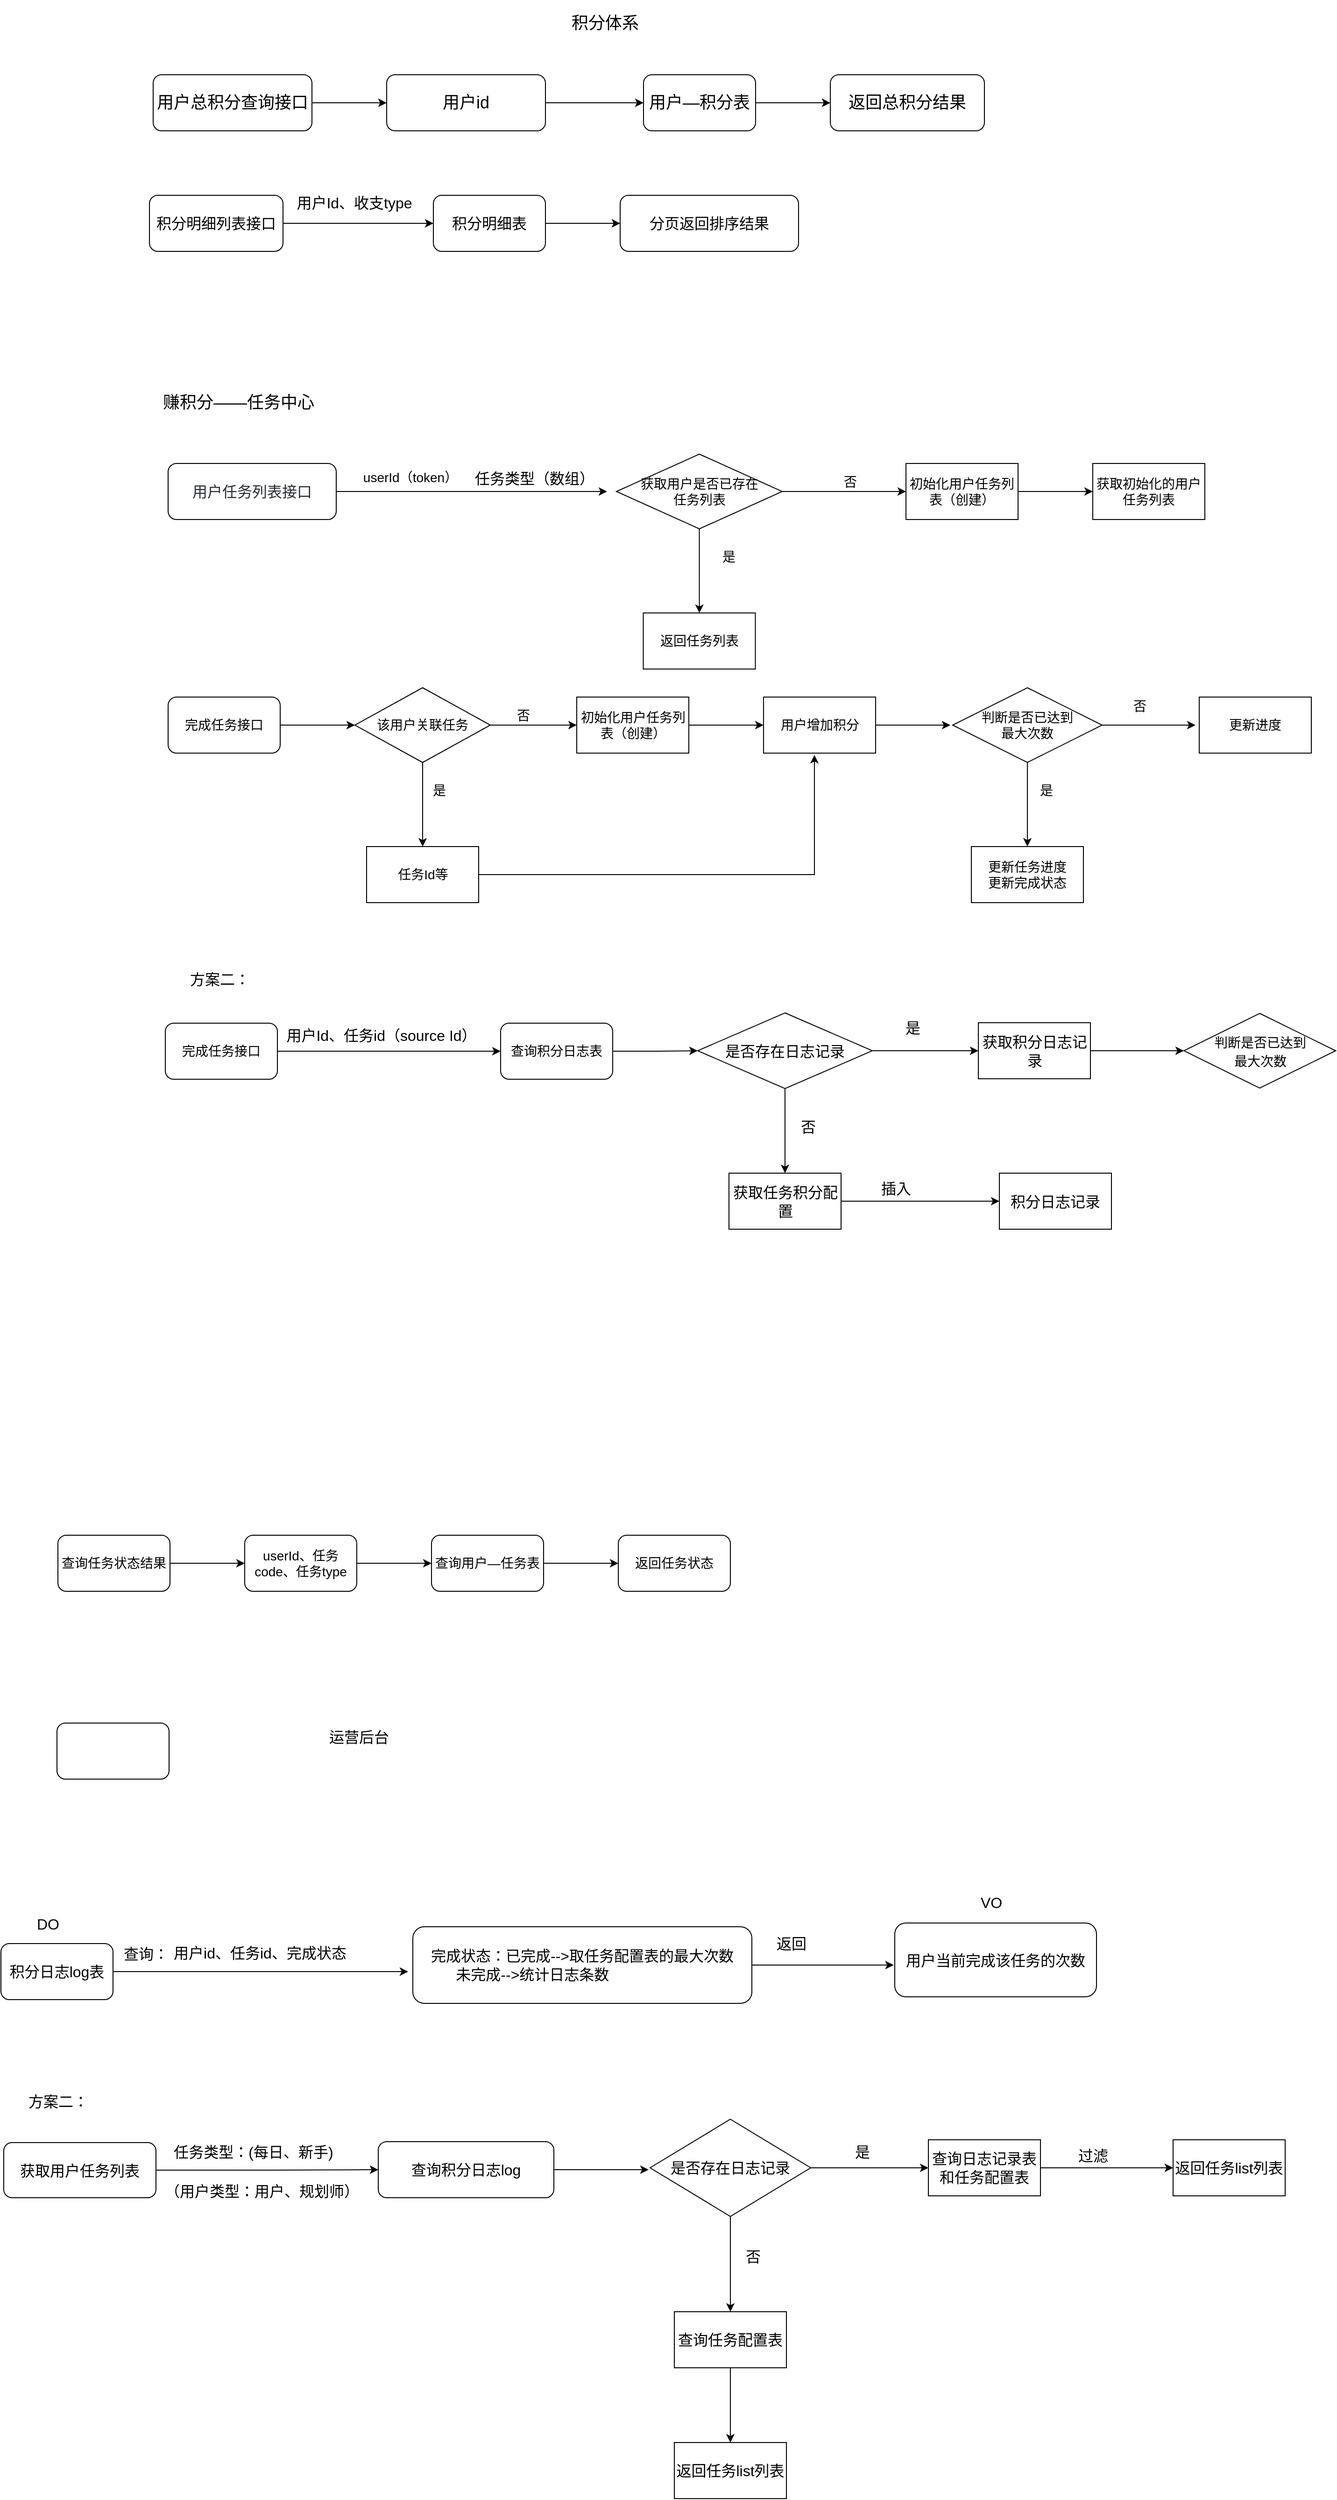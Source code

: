 <mxfile version="20.4.1" type="github">
  <diagram id="CpEp9zq7Seui4pqeS5PY" name="第 1 页">
    <mxGraphModel dx="2275" dy="1293" grid="0" gridSize="10" guides="1" tooltips="1" connect="1" arrows="1" fold="1" page="0" pageScale="1" pageWidth="827" pageHeight="1169" math="0" shadow="0">
      <root>
        <mxCell id="0" />
        <mxCell id="1" parent="0" />
        <mxCell id="KRKUq6-_kkCT4HEE8_le-4" value="&lt;font style=&quot;font-size: 18px;&quot;&gt;赚积分——任务中心&lt;/font&gt;" style="text;html=1;align=center;verticalAlign=middle;resizable=0;points=[];autosize=1;strokeColor=none;fillColor=none;fontSize=14;" parent="1" vertex="1">
          <mxGeometry x="76" y="341" width="190" height="40" as="geometry" />
        </mxCell>
        <mxCell id="KRKUq6-_kkCT4HEE8_le-7" value="" style="edgeStyle=orthogonalEdgeStyle;rounded=0;orthogonalLoop=1;jettySize=auto;html=1;fontSize=14;" parent="1" source="KRKUq6-_kkCT4HEE8_le-5" edge="1">
          <mxGeometry relative="1" as="geometry">
            <mxPoint x="566" y="456" as="targetPoint" />
          </mxGeometry>
        </mxCell>
        <mxCell id="KRKUq6-_kkCT4HEE8_le-5" value="&lt;span style=&quot;caret-color: rgb(40, 44, 52); color: rgb(40, 44, 52); font-family: -apple-system, BlinkMacSystemFont, &amp;quot;Helvetica Neue&amp;quot;, Helvetica, &amp;quot;PingFang SC&amp;quot;, &amp;quot;Microsoft YaHei&amp;quot;, sans-serif; font-size: 16px; orphans: 4; text-align: justify; word-spacing: 0.8px; text-size-adjust: auto; background-color: rgb(254, 254, 254);&quot;&gt;用户任务列表接口&lt;/span&gt;" style="rounded=1;whiteSpace=wrap;html=1;fontSize=14;" parent="1" vertex="1">
          <mxGeometry x="96" y="426" width="180" height="60" as="geometry" />
        </mxCell>
        <mxCell id="KRKUq6-_kkCT4HEE8_le-8" value="userId（token）" style="text;html=1;align=center;verticalAlign=middle;resizable=0;points=[];autosize=1;strokeColor=none;fillColor=none;fontSize=14;" parent="1" vertex="1">
          <mxGeometry x="295" y="426" width="120" height="30" as="geometry" />
        </mxCell>
        <mxCell id="KRKUq6-_kkCT4HEE8_le-16" value="" style="edgeStyle=orthogonalEdgeStyle;rounded=0;orthogonalLoop=1;jettySize=auto;html=1;fontSize=14;" parent="1" source="KRKUq6-_kkCT4HEE8_le-11" target="KRKUq6-_kkCT4HEE8_le-15" edge="1">
          <mxGeometry relative="1" as="geometry" />
        </mxCell>
        <mxCell id="KRKUq6-_kkCT4HEE8_le-19" value="" style="edgeStyle=orthogonalEdgeStyle;rounded=0;orthogonalLoop=1;jettySize=auto;html=1;fontSize=14;" parent="1" source="KRKUq6-_kkCT4HEE8_le-11" target="KRKUq6-_kkCT4HEE8_le-18" edge="1">
          <mxGeometry relative="1" as="geometry" />
        </mxCell>
        <mxCell id="KRKUq6-_kkCT4HEE8_le-11" value="获取用户是否已存在&lt;br&gt;任务列表" style="rhombus;whiteSpace=wrap;html=1;fontSize=14;" parent="1" vertex="1">
          <mxGeometry x="576" y="416" width="177.5" height="80" as="geometry" />
        </mxCell>
        <mxCell id="KRKUq6-_kkCT4HEE8_le-15" value="返回任务列表" style="whiteSpace=wrap;html=1;fontSize=14;" parent="1" vertex="1">
          <mxGeometry x="604.75" y="586" width="120" height="60" as="geometry" />
        </mxCell>
        <mxCell id="KRKUq6-_kkCT4HEE8_le-17" value="是" style="text;html=1;align=center;verticalAlign=middle;resizable=0;points=[];autosize=1;strokeColor=none;fillColor=none;fontSize=14;" parent="1" vertex="1">
          <mxGeometry x="676" y="511" width="40" height="30" as="geometry" />
        </mxCell>
        <mxCell id="KRKUq6-_kkCT4HEE8_le-22" value="" style="edgeStyle=orthogonalEdgeStyle;rounded=0;orthogonalLoop=1;jettySize=auto;html=1;fontSize=14;" parent="1" source="KRKUq6-_kkCT4HEE8_le-18" target="KRKUq6-_kkCT4HEE8_le-21" edge="1">
          <mxGeometry relative="1" as="geometry" />
        </mxCell>
        <mxCell id="KRKUq6-_kkCT4HEE8_le-18" value="初始化用户任务列表（创建）" style="whiteSpace=wrap;html=1;fontSize=14;" parent="1" vertex="1">
          <mxGeometry x="886" y="426" width="120" height="60" as="geometry" />
        </mxCell>
        <mxCell id="KRKUq6-_kkCT4HEE8_le-20" value="否" style="text;html=1;align=center;verticalAlign=middle;resizable=0;points=[];autosize=1;strokeColor=none;fillColor=none;fontSize=14;" parent="1" vertex="1">
          <mxGeometry x="806" y="431" width="40" height="30" as="geometry" />
        </mxCell>
        <mxCell id="KRKUq6-_kkCT4HEE8_le-21" value="获取初始化的用户任务列表" style="whiteSpace=wrap;html=1;fontSize=14;" parent="1" vertex="1">
          <mxGeometry x="1086" y="426" width="120" height="60" as="geometry" />
        </mxCell>
        <mxCell id="KRKUq6-_kkCT4HEE8_le-29" value="" style="edgeStyle=orthogonalEdgeStyle;rounded=0;orthogonalLoop=1;jettySize=auto;html=1;fontSize=14;" parent="1" source="KRKUq6-_kkCT4HEE8_le-27" edge="1">
          <mxGeometry relative="1" as="geometry">
            <mxPoint x="296" y="706" as="targetPoint" />
          </mxGeometry>
        </mxCell>
        <mxCell id="KRKUq6-_kkCT4HEE8_le-27" value="完成任务接口" style="rounded=1;whiteSpace=wrap;html=1;fontSize=14;" parent="1" vertex="1">
          <mxGeometry x="96" y="676" width="120" height="60" as="geometry" />
        </mxCell>
        <mxCell id="KRKUq6-_kkCT4HEE8_le-32" value="" style="edgeStyle=orthogonalEdgeStyle;rounded=0;orthogonalLoop=1;jettySize=auto;html=1;fontSize=14;" parent="1" source="KRKUq6-_kkCT4HEE8_le-30" target="KRKUq6-_kkCT4HEE8_le-31" edge="1">
          <mxGeometry relative="1" as="geometry" />
        </mxCell>
        <mxCell id="KRKUq6-_kkCT4HEE8_le-35" value="" style="edgeStyle=orthogonalEdgeStyle;rounded=0;orthogonalLoop=1;jettySize=auto;html=1;fontSize=14;" parent="1" source="KRKUq6-_kkCT4HEE8_le-30" target="KRKUq6-_kkCT4HEE8_le-34" edge="1">
          <mxGeometry relative="1" as="geometry" />
        </mxCell>
        <mxCell id="KRKUq6-_kkCT4HEE8_le-30" value="该用户关联任务" style="rhombus;whiteSpace=wrap;html=1;fontSize=14;" parent="1" vertex="1">
          <mxGeometry x="296" y="666" width="145" height="80" as="geometry" />
        </mxCell>
        <mxCell id="KRKUq6-_kkCT4HEE8_le-47" style="edgeStyle=orthogonalEdgeStyle;rounded=0;orthogonalLoop=1;jettySize=auto;html=1;entryX=0.454;entryY=1.033;entryDx=0;entryDy=0;entryPerimeter=0;fontSize=14;" parent="1" source="KRKUq6-_kkCT4HEE8_le-31" target="KRKUq6-_kkCT4HEE8_le-37" edge="1">
          <mxGeometry relative="1" as="geometry" />
        </mxCell>
        <mxCell id="KRKUq6-_kkCT4HEE8_le-31" value="任务Id等" style="whiteSpace=wrap;html=1;fontSize=14;" parent="1" vertex="1">
          <mxGeometry x="308.5" y="836" width="120" height="60" as="geometry" />
        </mxCell>
        <mxCell id="KRKUq6-_kkCT4HEE8_le-33" value="是" style="text;html=1;align=center;verticalAlign=middle;resizable=0;points=[];autosize=1;strokeColor=none;fillColor=none;fontSize=14;" parent="1" vertex="1">
          <mxGeometry x="366" y="761" width="40" height="30" as="geometry" />
        </mxCell>
        <mxCell id="KRKUq6-_kkCT4HEE8_le-38" value="" style="edgeStyle=orthogonalEdgeStyle;rounded=0;orthogonalLoop=1;jettySize=auto;html=1;fontSize=14;" parent="1" source="KRKUq6-_kkCT4HEE8_le-34" target="KRKUq6-_kkCT4HEE8_le-37" edge="1">
          <mxGeometry relative="1" as="geometry" />
        </mxCell>
        <mxCell id="KRKUq6-_kkCT4HEE8_le-34" value="初始化用户任务列表（创建）" style="whiteSpace=wrap;html=1;fontSize=14;" parent="1" vertex="1">
          <mxGeometry x="533.5" y="676" width="120" height="60" as="geometry" />
        </mxCell>
        <mxCell id="KRKUq6-_kkCT4HEE8_le-36" value="否" style="text;html=1;align=center;verticalAlign=middle;resizable=0;points=[];autosize=1;strokeColor=none;fillColor=none;fontSize=14;" parent="1" vertex="1">
          <mxGeometry x="456" y="681" width="40" height="30" as="geometry" />
        </mxCell>
        <mxCell id="KRKUq6-_kkCT4HEE8_le-40" value="" style="edgeStyle=orthogonalEdgeStyle;rounded=0;orthogonalLoop=1;jettySize=auto;html=1;fontSize=14;" parent="1" source="KRKUq6-_kkCT4HEE8_le-37" edge="1">
          <mxGeometry relative="1" as="geometry">
            <mxPoint x="933.5" y="706" as="targetPoint" />
          </mxGeometry>
        </mxCell>
        <mxCell id="KRKUq6-_kkCT4HEE8_le-37" value="用户增加积分&lt;br&gt;" style="whiteSpace=wrap;html=1;fontSize=14;" parent="1" vertex="1">
          <mxGeometry x="733.5" y="676" width="120" height="60" as="geometry" />
        </mxCell>
        <mxCell id="KRKUq6-_kkCT4HEE8_le-43" value="" style="edgeStyle=orthogonalEdgeStyle;rounded=0;orthogonalLoop=1;jettySize=auto;html=1;fontSize=14;" parent="1" source="KRKUq6-_kkCT4HEE8_le-41" target="KRKUq6-_kkCT4HEE8_le-42" edge="1">
          <mxGeometry relative="1" as="geometry" />
        </mxCell>
        <mxCell id="KRKUq6-_kkCT4HEE8_le-46" value="" style="edgeStyle=orthogonalEdgeStyle;rounded=0;orthogonalLoop=1;jettySize=auto;html=1;fontSize=14;" parent="1" source="KRKUq6-_kkCT4HEE8_le-41" edge="1">
          <mxGeometry relative="1" as="geometry">
            <mxPoint x="1196" y="706" as="targetPoint" />
          </mxGeometry>
        </mxCell>
        <mxCell id="KRKUq6-_kkCT4HEE8_le-41" value="判断是否已达到&lt;br&gt;最大次数" style="rhombus;whiteSpace=wrap;html=1;fontSize=14;" parent="1" vertex="1">
          <mxGeometry x="936" y="666" width="160" height="80" as="geometry" />
        </mxCell>
        <mxCell id="KRKUq6-_kkCT4HEE8_le-42" value="更新任务进度&lt;br&gt;更新完成状态" style="whiteSpace=wrap;html=1;fontSize=14;" parent="1" vertex="1">
          <mxGeometry x="956" y="836" width="120" height="60" as="geometry" />
        </mxCell>
        <mxCell id="KRKUq6-_kkCT4HEE8_le-44" value="是" style="text;html=1;align=center;verticalAlign=middle;resizable=0;points=[];autosize=1;strokeColor=none;fillColor=none;fontSize=14;" parent="1" vertex="1">
          <mxGeometry x="1016" y="761" width="40" height="30" as="geometry" />
        </mxCell>
        <mxCell id="KRKUq6-_kkCT4HEE8_le-45" value="更新进度" style="whiteSpace=wrap;html=1;fontSize=14;" parent="1" vertex="1">
          <mxGeometry x="1200" y="676" width="120" height="60" as="geometry" />
        </mxCell>
        <mxCell id="KRKUq6-_kkCT4HEE8_le-48" value="否" style="text;html=1;align=center;verticalAlign=middle;resizable=0;points=[];autosize=1;strokeColor=none;fillColor=none;fontSize=14;" parent="1" vertex="1">
          <mxGeometry x="1116" y="671" width="40" height="30" as="geometry" />
        </mxCell>
        <mxCell id="KRKUq6-_kkCT4HEE8_le-51" value="" style="edgeStyle=orthogonalEdgeStyle;rounded=0;orthogonalLoop=1;jettySize=auto;html=1;fontSize=14;" parent="1" source="KRKUq6-_kkCT4HEE8_le-49" target="KRKUq6-_kkCT4HEE8_le-50" edge="1">
          <mxGeometry relative="1" as="geometry" />
        </mxCell>
        <mxCell id="KRKUq6-_kkCT4HEE8_le-49" value="查询任务状态结果" style="rounded=1;whiteSpace=wrap;html=1;fontSize=14;" parent="1" vertex="1">
          <mxGeometry x="-22" y="1573" width="120" height="60" as="geometry" />
        </mxCell>
        <mxCell id="KRKUq6-_kkCT4HEE8_le-53" value="" style="edgeStyle=orthogonalEdgeStyle;rounded=0;orthogonalLoop=1;jettySize=auto;html=1;fontSize=14;" parent="1" source="KRKUq6-_kkCT4HEE8_le-50" target="KRKUq6-_kkCT4HEE8_le-52" edge="1">
          <mxGeometry relative="1" as="geometry" />
        </mxCell>
        <mxCell id="KRKUq6-_kkCT4HEE8_le-50" value="userId、任务code、任务type" style="whiteSpace=wrap;html=1;fontSize=14;rounded=1;" parent="1" vertex="1">
          <mxGeometry x="178" y="1573" width="120" height="60" as="geometry" />
        </mxCell>
        <mxCell id="KRKUq6-_kkCT4HEE8_le-55" value="" style="edgeStyle=orthogonalEdgeStyle;rounded=0;orthogonalLoop=1;jettySize=auto;html=1;fontSize=14;" parent="1" source="KRKUq6-_kkCT4HEE8_le-52" target="KRKUq6-_kkCT4HEE8_le-54" edge="1">
          <mxGeometry relative="1" as="geometry" />
        </mxCell>
        <mxCell id="KRKUq6-_kkCT4HEE8_le-52" value="查询用户—任务表" style="whiteSpace=wrap;html=1;fontSize=14;rounded=1;" parent="1" vertex="1">
          <mxGeometry x="378" y="1573" width="120" height="60" as="geometry" />
        </mxCell>
        <mxCell id="KRKUq6-_kkCT4HEE8_le-54" value="返回任务状态" style="whiteSpace=wrap;html=1;fontSize=14;rounded=1;" parent="1" vertex="1">
          <mxGeometry x="578" y="1573" width="120" height="60" as="geometry" />
        </mxCell>
        <mxCell id="KRKUq6-_kkCT4HEE8_le-59" value="" style="edgeStyle=orthogonalEdgeStyle;rounded=0;orthogonalLoop=1;jettySize=auto;html=1;fontSize=18;" parent="1" source="KRKUq6-_kkCT4HEE8_le-56" target="KRKUq6-_kkCT4HEE8_le-58" edge="1">
          <mxGeometry relative="1" as="geometry" />
        </mxCell>
        <mxCell id="KRKUq6-_kkCT4HEE8_le-56" value="用户总积分查询接口" style="rounded=1;whiteSpace=wrap;html=1;fontSize=18;" parent="1" vertex="1">
          <mxGeometry x="80" y="10" width="170" height="60" as="geometry" />
        </mxCell>
        <mxCell id="KRKUq6-_kkCT4HEE8_le-57" value="积分体系" style="text;html=1;strokeColor=none;fillColor=none;align=center;verticalAlign=middle;whiteSpace=wrap;rounded=0;fontSize=18;" parent="1" vertex="1">
          <mxGeometry x="458" y="-70" width="212" height="50" as="geometry" />
        </mxCell>
        <mxCell id="KRKUq6-_kkCT4HEE8_le-61" value="" style="edgeStyle=orthogonalEdgeStyle;rounded=0;orthogonalLoop=1;jettySize=auto;html=1;fontSize=18;" parent="1" source="KRKUq6-_kkCT4HEE8_le-58" target="KRKUq6-_kkCT4HEE8_le-60" edge="1">
          <mxGeometry relative="1" as="geometry" />
        </mxCell>
        <mxCell id="KRKUq6-_kkCT4HEE8_le-58" value="用户id" style="rounded=1;whiteSpace=wrap;html=1;fontSize=18;" parent="1" vertex="1">
          <mxGeometry x="330" y="10" width="170" height="60" as="geometry" />
        </mxCell>
        <mxCell id="KRKUq6-_kkCT4HEE8_le-63" value="" style="edgeStyle=orthogonalEdgeStyle;rounded=0;orthogonalLoop=1;jettySize=auto;html=1;fontSize=18;" parent="1" source="KRKUq6-_kkCT4HEE8_le-60" target="KRKUq6-_kkCT4HEE8_le-62" edge="1">
          <mxGeometry relative="1" as="geometry" />
        </mxCell>
        <mxCell id="KRKUq6-_kkCT4HEE8_le-60" value="用户—积分表" style="whiteSpace=wrap;html=1;fontSize=18;rounded=1;" parent="1" vertex="1">
          <mxGeometry x="605" y="10" width="120" height="60" as="geometry" />
        </mxCell>
        <mxCell id="KRKUq6-_kkCT4HEE8_le-62" value="返回总积分结果" style="whiteSpace=wrap;html=1;fontSize=18;rounded=1;" parent="1" vertex="1">
          <mxGeometry x="805" y="10" width="165" height="60" as="geometry" />
        </mxCell>
        <mxCell id="4cBtJ1Qznls-FBv1ZnqD-4" value="" style="edgeStyle=orthogonalEdgeStyle;rounded=0;orthogonalLoop=1;jettySize=auto;html=1;fontSize=16;" edge="1" parent="1" source="4cBtJ1Qznls-FBv1ZnqD-1" target="4cBtJ1Qznls-FBv1ZnqD-3">
          <mxGeometry relative="1" as="geometry" />
        </mxCell>
        <mxCell id="4cBtJ1Qznls-FBv1ZnqD-1" value="&lt;span style=&quot;font-size: 16px;&quot;&gt;积分明细列表接口&lt;/span&gt;" style="rounded=1;whiteSpace=wrap;html=1;" vertex="1" parent="1">
          <mxGeometry x="76" y="139" width="143" height="60" as="geometry" />
        </mxCell>
        <mxCell id="4cBtJ1Qznls-FBv1ZnqD-7" value="" style="edgeStyle=orthogonalEdgeStyle;rounded=0;orthogonalLoop=1;jettySize=auto;html=1;fontSize=16;" edge="1" parent="1" source="4cBtJ1Qznls-FBv1ZnqD-3" target="4cBtJ1Qznls-FBv1ZnqD-6">
          <mxGeometry relative="1" as="geometry" />
        </mxCell>
        <mxCell id="4cBtJ1Qznls-FBv1ZnqD-3" value="&lt;font style=&quot;font-size: 16px;&quot;&gt;积分明细表&lt;/font&gt;" style="whiteSpace=wrap;html=1;rounded=1;" vertex="1" parent="1">
          <mxGeometry x="380" y="139" width="120" height="60" as="geometry" />
        </mxCell>
        <mxCell id="4cBtJ1Qznls-FBv1ZnqD-5" value="用户Id、收支type" style="text;html=1;align=center;verticalAlign=middle;resizable=0;points=[];autosize=1;strokeColor=none;fillColor=none;fontSize=16;" vertex="1" parent="1">
          <mxGeometry x="224" y="131" width="142" height="31" as="geometry" />
        </mxCell>
        <mxCell id="4cBtJ1Qznls-FBv1ZnqD-6" value="&lt;font style=&quot;font-size: 16px;&quot;&gt;分页返回排序结果&lt;/font&gt;" style="whiteSpace=wrap;html=1;rounded=1;" vertex="1" parent="1">
          <mxGeometry x="580" y="139" width="191" height="60" as="geometry" />
        </mxCell>
        <mxCell id="4cBtJ1Qznls-FBv1ZnqD-10" value="任务类型（数组）" style="text;html=1;align=center;verticalAlign=middle;resizable=0;points=[];autosize=1;strokeColor=none;fillColor=none;fontSize=16;" vertex="1" parent="1">
          <mxGeometry x="415" y="426" width="146" height="31" as="geometry" />
        </mxCell>
        <mxCell id="4cBtJ1Qznls-FBv1ZnqD-11" value="运营后台&lt;br&gt;&lt;br&gt;" style="text;html=1;align=center;verticalAlign=middle;resizable=0;points=[];autosize=1;strokeColor=none;fillColor=none;fontSize=16;" vertex="1" parent="1">
          <mxGeometry x="259" y="1774" width="82" height="50" as="geometry" />
        </mxCell>
        <mxCell id="4cBtJ1Qznls-FBv1ZnqD-12" value="" style="rounded=1;whiteSpace=wrap;html=1;fontSize=16;" vertex="1" parent="1">
          <mxGeometry x="-23" y="1774" width="120" height="60" as="geometry" />
        </mxCell>
        <mxCell id="4cBtJ1Qznls-FBv1ZnqD-28" style="edgeStyle=orthogonalEdgeStyle;rounded=0;orthogonalLoop=1;jettySize=auto;html=1;fontSize=16;" edge="1" parent="1" source="4cBtJ1Qznls-FBv1ZnqD-14">
          <mxGeometry relative="1" as="geometry">
            <mxPoint x="872.824" y="2033.0" as="targetPoint" />
          </mxGeometry>
        </mxCell>
        <mxCell id="4cBtJ1Qznls-FBv1ZnqD-14" value="&lt;div style=&quot;text-align: left;&quot;&gt;&lt;span style=&quot;background-color: initial;&quot;&gt;完成状态：已完成--&amp;gt;取任务配置表的最大次数&lt;/span&gt;&lt;/div&gt;&lt;span style=&quot;&quot;&gt;&lt;div style=&quot;text-align: left;&quot;&gt;&lt;span style=&quot;background-color: initial;&quot;&gt;&amp;nbsp; &lt;span style=&quot;white-space: pre;&quot;&gt;	&lt;/span&gt;&lt;span style=&quot;white-space: pre;&quot;&gt;	&lt;/span&gt;&amp;nbsp; 未完成--&amp;gt;统计日志条数&lt;/span&gt;&lt;/div&gt;	&lt;/span&gt;" style="rounded=1;whiteSpace=wrap;html=1;fontSize=16;" vertex="1" parent="1">
          <mxGeometry x="358" y="1992" width="363" height="82" as="geometry" />
        </mxCell>
        <mxCell id="4cBtJ1Qznls-FBv1ZnqD-23" value="" style="edgeStyle=orthogonalEdgeStyle;rounded=0;orthogonalLoop=1;jettySize=auto;html=1;fontSize=16;" edge="1" parent="1" source="4cBtJ1Qznls-FBv1ZnqD-18">
          <mxGeometry relative="1" as="geometry">
            <mxPoint x="353" y="2040" as="targetPoint" />
          </mxGeometry>
        </mxCell>
        <mxCell id="4cBtJ1Qznls-FBv1ZnqD-18" value="积分日志log表" style="whiteSpace=wrap;html=1;fontSize=16;rounded=1;" vertex="1" parent="1">
          <mxGeometry x="-83" y="2010" width="120" height="60" as="geometry" />
        </mxCell>
        <mxCell id="4cBtJ1Qznls-FBv1ZnqD-20" value="&lt;div style=&quot;text-align: left;&quot;&gt;&lt;span style=&quot;background-color: initial;&quot;&gt;用户id、任务id、完成状态&lt;/span&gt;&lt;/div&gt;&lt;div style=&quot;text-align: left;&quot;&gt;&lt;span style=&quot;background-color: initial;&quot;&gt;&lt;br&gt;&lt;/span&gt;&lt;/div&gt;&lt;div style=&quot;text-align: left;&quot;&gt;&lt;br&gt;&lt;/div&gt;" style="text;html=1;align=center;verticalAlign=middle;resizable=0;points=[];autosize=1;strokeColor=none;fillColor=none;fontSize=16;" vertex="1" parent="1">
          <mxGeometry x="92" y="2004" width="203" height="70" as="geometry" />
        </mxCell>
        <mxCell id="4cBtJ1Qznls-FBv1ZnqD-21" value="DO" style="text;html=1;align=center;verticalAlign=middle;resizable=0;points=[];autosize=1;strokeColor=none;fillColor=none;fontSize=16;" vertex="1" parent="1">
          <mxGeometry x="-54" y="1973" width="42" height="31" as="geometry" />
        </mxCell>
        <mxCell id="4cBtJ1Qznls-FBv1ZnqD-24" value="查询：" style="text;html=1;align=center;verticalAlign=middle;resizable=0;points=[];autosize=1;strokeColor=none;fillColor=none;fontSize=16;" vertex="1" parent="1">
          <mxGeometry x="39" y="2005" width="66" height="31" as="geometry" />
        </mxCell>
        <mxCell id="4cBtJ1Qznls-FBv1ZnqD-25" value="&lt;meta charset=&quot;utf-8&quot;&gt;&lt;span style=&quot;color: rgb(0, 0, 0); font-family: Helvetica; font-size: 16px; font-style: normal; font-variant-ligatures: normal; font-variant-caps: normal; font-weight: 400; letter-spacing: normal; orphans: 2; text-align: center; text-indent: 0px; text-transform: none; widows: 2; word-spacing: 0px; -webkit-text-stroke-width: 0px; background-color: rgb(255, 255, 255); text-decoration-thickness: initial; text-decoration-style: initial; text-decoration-color: initial; float: none; display: inline !important;&quot;&gt;用户当前完成该任务的次数&lt;/span&gt;" style="whiteSpace=wrap;html=1;fontSize=16;rounded=1;" vertex="1" parent="1">
          <mxGeometry x="874" y="1988" width="216" height="79" as="geometry" />
        </mxCell>
        <mxCell id="4cBtJ1Qznls-FBv1ZnqD-27" value="返回" style="text;html=1;align=center;verticalAlign=middle;resizable=0;points=[];autosize=1;strokeColor=none;fillColor=none;fontSize=16;" vertex="1" parent="1">
          <mxGeometry x="738" y="1994" width="50" height="31" as="geometry" />
        </mxCell>
        <mxCell id="4cBtJ1Qznls-FBv1ZnqD-29" value="VO" style="text;html=1;align=center;verticalAlign=middle;resizable=0;points=[];autosize=1;strokeColor=none;fillColor=none;fontSize=16;" vertex="1" parent="1">
          <mxGeometry x="956" y="1950" width="41" height="31" as="geometry" />
        </mxCell>
        <mxCell id="4cBtJ1Qznls-FBv1ZnqD-32" value="" style="edgeStyle=orthogonalEdgeStyle;rounded=0;orthogonalLoop=1;jettySize=auto;html=1;fontSize=16;" edge="1" parent="1" source="4cBtJ1Qznls-FBv1ZnqD-30" target="4cBtJ1Qznls-FBv1ZnqD-31">
          <mxGeometry relative="1" as="geometry" />
        </mxCell>
        <mxCell id="4cBtJ1Qznls-FBv1ZnqD-30" value="获取用户任务列表" style="rounded=1;whiteSpace=wrap;html=1;fontSize=16;" vertex="1" parent="1">
          <mxGeometry x="-80" y="2223" width="163" height="59" as="geometry" />
        </mxCell>
        <mxCell id="4cBtJ1Qznls-FBv1ZnqD-34" style="edgeStyle=orthogonalEdgeStyle;rounded=0;orthogonalLoop=1;jettySize=auto;html=1;fontSize=16;" edge="1" parent="1" source="4cBtJ1Qznls-FBv1ZnqD-31">
          <mxGeometry relative="1" as="geometry">
            <mxPoint x="610.471" y="2252.0" as="targetPoint" />
          </mxGeometry>
        </mxCell>
        <mxCell id="4cBtJ1Qznls-FBv1ZnqD-31" value="查询积分日志log" style="whiteSpace=wrap;html=1;fontSize=16;rounded=1;" vertex="1" parent="1">
          <mxGeometry x="321" y="2222" width="188" height="60" as="geometry" />
        </mxCell>
        <mxCell id="4cBtJ1Qznls-FBv1ZnqD-36" value="" style="edgeStyle=orthogonalEdgeStyle;rounded=0;orthogonalLoop=1;jettySize=auto;html=1;fontSize=16;" edge="1" parent="1" source="4cBtJ1Qznls-FBv1ZnqD-33" target="4cBtJ1Qznls-FBv1ZnqD-35">
          <mxGeometry relative="1" as="geometry" />
        </mxCell>
        <mxCell id="4cBtJ1Qznls-FBv1ZnqD-45" value="" style="edgeStyle=orthogonalEdgeStyle;rounded=0;orthogonalLoop=1;jettySize=auto;html=1;fontSize=16;" edge="1" parent="1" source="4cBtJ1Qznls-FBv1ZnqD-33" target="4cBtJ1Qznls-FBv1ZnqD-44">
          <mxGeometry relative="1" as="geometry" />
        </mxCell>
        <mxCell id="4cBtJ1Qznls-FBv1ZnqD-33" value="是否存在日志记录" style="rhombus;whiteSpace=wrap;html=1;fontSize=16;" vertex="1" parent="1">
          <mxGeometry x="612" y="2198" width="172" height="104" as="geometry" />
        </mxCell>
        <mxCell id="4cBtJ1Qznls-FBv1ZnqD-43" value="" style="edgeStyle=orthogonalEdgeStyle;rounded=0;orthogonalLoop=1;jettySize=auto;html=1;fontSize=16;" edge="1" parent="1" source="4cBtJ1Qznls-FBv1ZnqD-35" target="4cBtJ1Qznls-FBv1ZnqD-42">
          <mxGeometry relative="1" as="geometry" />
        </mxCell>
        <mxCell id="4cBtJ1Qznls-FBv1ZnqD-35" value="查询任务配置表" style="whiteSpace=wrap;html=1;fontSize=16;" vertex="1" parent="1">
          <mxGeometry x="638" y="2404" width="120" height="60" as="geometry" />
        </mxCell>
        <mxCell id="4cBtJ1Qznls-FBv1ZnqD-37" value="否" style="text;html=1;align=center;verticalAlign=middle;resizable=0;points=[];autosize=1;strokeColor=none;fillColor=none;fontSize=16;" vertex="1" parent="1">
          <mxGeometry x="705" y="2329" width="34" height="31" as="geometry" />
        </mxCell>
        <mxCell id="4cBtJ1Qznls-FBv1ZnqD-38" value="（用户类型：用户、规划师）" style="text;html=1;align=center;verticalAlign=middle;resizable=0;points=[];autosize=1;strokeColor=none;fillColor=none;fontSize=16;" vertex="1" parent="1">
          <mxGeometry x="83" y="2259" width="226" height="31" as="geometry" />
        </mxCell>
        <mxCell id="4cBtJ1Qznls-FBv1ZnqD-40" value="任务类型：(每日、新手)" style="text;html=1;align=center;verticalAlign=middle;resizable=0;points=[];autosize=1;strokeColor=none;fillColor=none;fontSize=16;" vertex="1" parent="1">
          <mxGeometry x="92" y="2217" width="189" height="31" as="geometry" />
        </mxCell>
        <mxCell id="4cBtJ1Qznls-FBv1ZnqD-42" value="返回任务list列表" style="whiteSpace=wrap;html=1;fontSize=16;" vertex="1" parent="1">
          <mxGeometry x="638" y="2544" width="120" height="60" as="geometry" />
        </mxCell>
        <mxCell id="4cBtJ1Qznls-FBv1ZnqD-48" value="" style="edgeStyle=orthogonalEdgeStyle;rounded=0;orthogonalLoop=1;jettySize=auto;html=1;fontSize=16;" edge="1" parent="1" source="4cBtJ1Qznls-FBv1ZnqD-44" target="4cBtJ1Qznls-FBv1ZnqD-47">
          <mxGeometry relative="1" as="geometry" />
        </mxCell>
        <mxCell id="4cBtJ1Qznls-FBv1ZnqD-44" value="查询日志记录表&lt;br&gt;和任务配置表" style="whiteSpace=wrap;html=1;fontSize=16;" vertex="1" parent="1">
          <mxGeometry x="910" y="2220" width="120" height="60" as="geometry" />
        </mxCell>
        <mxCell id="4cBtJ1Qznls-FBv1ZnqD-46" value="是" style="text;html=1;align=center;verticalAlign=middle;resizable=0;points=[];autosize=1;strokeColor=none;fillColor=none;fontSize=16;" vertex="1" parent="1">
          <mxGeometry x="822" y="2217" width="34" height="31" as="geometry" />
        </mxCell>
        <mxCell id="4cBtJ1Qznls-FBv1ZnqD-47" value="返回任务list列表" style="whiteSpace=wrap;html=1;fontSize=16;" vertex="1" parent="1">
          <mxGeometry x="1172" y="2220" width="120" height="60" as="geometry" />
        </mxCell>
        <mxCell id="4cBtJ1Qznls-FBv1ZnqD-49" value="过滤" style="text;html=1;align=center;verticalAlign=middle;resizable=0;points=[];autosize=1;strokeColor=none;fillColor=none;fontSize=16;" vertex="1" parent="1">
          <mxGeometry x="1061" y="2221" width="50" height="31" as="geometry" />
        </mxCell>
        <mxCell id="4cBtJ1Qznls-FBv1ZnqD-50" value="&lt;br&gt;&lt;br&gt;方案二：" style="text;html=1;align=center;verticalAlign=middle;resizable=0;points=[];autosize=1;strokeColor=none;fillColor=none;fontSize=16;" vertex="1" parent="1">
          <mxGeometry x="-63" y="2125" width="82" height="70" as="geometry" />
        </mxCell>
        <mxCell id="4cBtJ1Qznls-FBv1ZnqD-54" value="" style="edgeStyle=orthogonalEdgeStyle;rounded=0;orthogonalLoop=1;jettySize=auto;html=1;fontSize=16;" edge="1" parent="1" source="4cBtJ1Qznls-FBv1ZnqD-51" target="4cBtJ1Qznls-FBv1ZnqD-53">
          <mxGeometry relative="1" as="geometry" />
        </mxCell>
        <mxCell id="4cBtJ1Qznls-FBv1ZnqD-51" value="完成任务接口" style="rounded=1;whiteSpace=wrap;html=1;fontSize=14;" vertex="1" parent="1">
          <mxGeometry x="93" y="1025" width="120" height="60" as="geometry" />
        </mxCell>
        <mxCell id="4cBtJ1Qznls-FBv1ZnqD-52" value="方案二：" style="text;html=1;align=center;verticalAlign=middle;resizable=0;points=[];autosize=1;strokeColor=none;fillColor=none;fontSize=16;" vertex="1" parent="1">
          <mxGeometry x="110" y="962" width="82" height="31" as="geometry" />
        </mxCell>
        <mxCell id="4cBtJ1Qznls-FBv1ZnqD-57" value="" style="edgeStyle=orthogonalEdgeStyle;rounded=0;orthogonalLoop=1;jettySize=auto;html=1;fontSize=16;" edge="1" parent="1" source="4cBtJ1Qznls-FBv1ZnqD-53" target="4cBtJ1Qznls-FBv1ZnqD-56">
          <mxGeometry relative="1" as="geometry" />
        </mxCell>
        <mxCell id="4cBtJ1Qznls-FBv1ZnqD-53" value="查询积分日志表" style="whiteSpace=wrap;html=1;fontSize=14;rounded=1;" vertex="1" parent="1">
          <mxGeometry x="452" y="1025" width="120" height="60" as="geometry" />
        </mxCell>
        <mxCell id="4cBtJ1Qznls-FBv1ZnqD-55" value="用户Id、任务id（source Id）" style="text;html=1;align=center;verticalAlign=middle;resizable=0;points=[];autosize=1;strokeColor=none;fillColor=none;fontSize=16;" vertex="1" parent="1">
          <mxGeometry x="213" y="1022" width="222" height="31" as="geometry" />
        </mxCell>
        <mxCell id="4cBtJ1Qznls-FBv1ZnqD-59" value="" style="edgeStyle=orthogonalEdgeStyle;rounded=0;orthogonalLoop=1;jettySize=auto;html=1;fontSize=16;" edge="1" parent="1" source="4cBtJ1Qznls-FBv1ZnqD-56" target="4cBtJ1Qznls-FBv1ZnqD-58">
          <mxGeometry relative="1" as="geometry" />
        </mxCell>
        <mxCell id="4cBtJ1Qznls-FBv1ZnqD-62" value="" style="edgeStyle=orthogonalEdgeStyle;rounded=0;orthogonalLoop=1;jettySize=auto;html=1;fontSize=16;" edge="1" parent="1" source="4cBtJ1Qznls-FBv1ZnqD-56" target="4cBtJ1Qznls-FBv1ZnqD-61">
          <mxGeometry relative="1" as="geometry" />
        </mxCell>
        <mxCell id="4cBtJ1Qznls-FBv1ZnqD-56" value="是否存在日志记录" style="rhombus;whiteSpace=wrap;html=1;fontSize=16;" vertex="1" parent="1">
          <mxGeometry x="663" y="1014" width="187" height="81" as="geometry" />
        </mxCell>
        <mxCell id="4cBtJ1Qznls-FBv1ZnqD-65" value="" style="edgeStyle=orthogonalEdgeStyle;rounded=0;orthogonalLoop=1;jettySize=auto;html=1;fontSize=16;" edge="1" parent="1" source="4cBtJ1Qznls-FBv1ZnqD-58" target="4cBtJ1Qznls-FBv1ZnqD-64">
          <mxGeometry relative="1" as="geometry" />
        </mxCell>
        <mxCell id="4cBtJ1Qznls-FBv1ZnqD-58" value="获取积分日志记录" style="whiteSpace=wrap;html=1;fontSize=16;" vertex="1" parent="1">
          <mxGeometry x="963.5" y="1024.5" width="120" height="60" as="geometry" />
        </mxCell>
        <mxCell id="4cBtJ1Qznls-FBv1ZnqD-68" value="" style="edgeStyle=orthogonalEdgeStyle;rounded=0;orthogonalLoop=1;jettySize=auto;html=1;fontSize=16;" edge="1" parent="1" source="4cBtJ1Qznls-FBv1ZnqD-61" target="4cBtJ1Qznls-FBv1ZnqD-67">
          <mxGeometry relative="1" as="geometry" />
        </mxCell>
        <mxCell id="4cBtJ1Qznls-FBv1ZnqD-61" value="获取任务积分配置" style="whiteSpace=wrap;html=1;fontSize=16;" vertex="1" parent="1">
          <mxGeometry x="696.5" y="1185.5" width="120" height="60" as="geometry" />
        </mxCell>
        <mxCell id="4cBtJ1Qznls-FBv1ZnqD-63" value="否" style="text;html=1;align=center;verticalAlign=middle;resizable=0;points=[];autosize=1;strokeColor=none;fillColor=none;fontSize=16;" vertex="1" parent="1">
          <mxGeometry x="764" y="1120" width="34" height="31" as="geometry" />
        </mxCell>
        <mxCell id="4cBtJ1Qznls-FBv1ZnqD-64" value="&lt;span style=&quot;font-size: 14px;&quot;&gt;判断是否已达到&lt;/span&gt;&lt;br style=&quot;font-size: 14px;&quot;&gt;&lt;span style=&quot;font-size: 14px;&quot;&gt;最大次数&lt;/span&gt;" style="rhombus;whiteSpace=wrap;html=1;fontSize=16;" vertex="1" parent="1">
          <mxGeometry x="1183.5" y="1014.5" width="162.5" height="80" as="geometry" />
        </mxCell>
        <mxCell id="4cBtJ1Qznls-FBv1ZnqD-66" value="是" style="text;html=1;align=center;verticalAlign=middle;resizable=0;points=[];autosize=1;strokeColor=none;fillColor=none;fontSize=16;" vertex="1" parent="1">
          <mxGeometry x="876" y="1014" width="34" height="31" as="geometry" />
        </mxCell>
        <mxCell id="4cBtJ1Qznls-FBv1ZnqD-67" value="积分日志记录" style="whiteSpace=wrap;html=1;fontSize=16;" vertex="1" parent="1">
          <mxGeometry x="986" y="1185.5" width="120" height="60" as="geometry" />
        </mxCell>
        <mxCell id="4cBtJ1Qznls-FBv1ZnqD-71" value="插入" style="text;html=1;align=center;verticalAlign=middle;resizable=0;points=[];autosize=1;strokeColor=none;fillColor=none;fontSize=16;" vertex="1" parent="1">
          <mxGeometry x="850" y="1186" width="50" height="31" as="geometry" />
        </mxCell>
      </root>
    </mxGraphModel>
  </diagram>
</mxfile>

